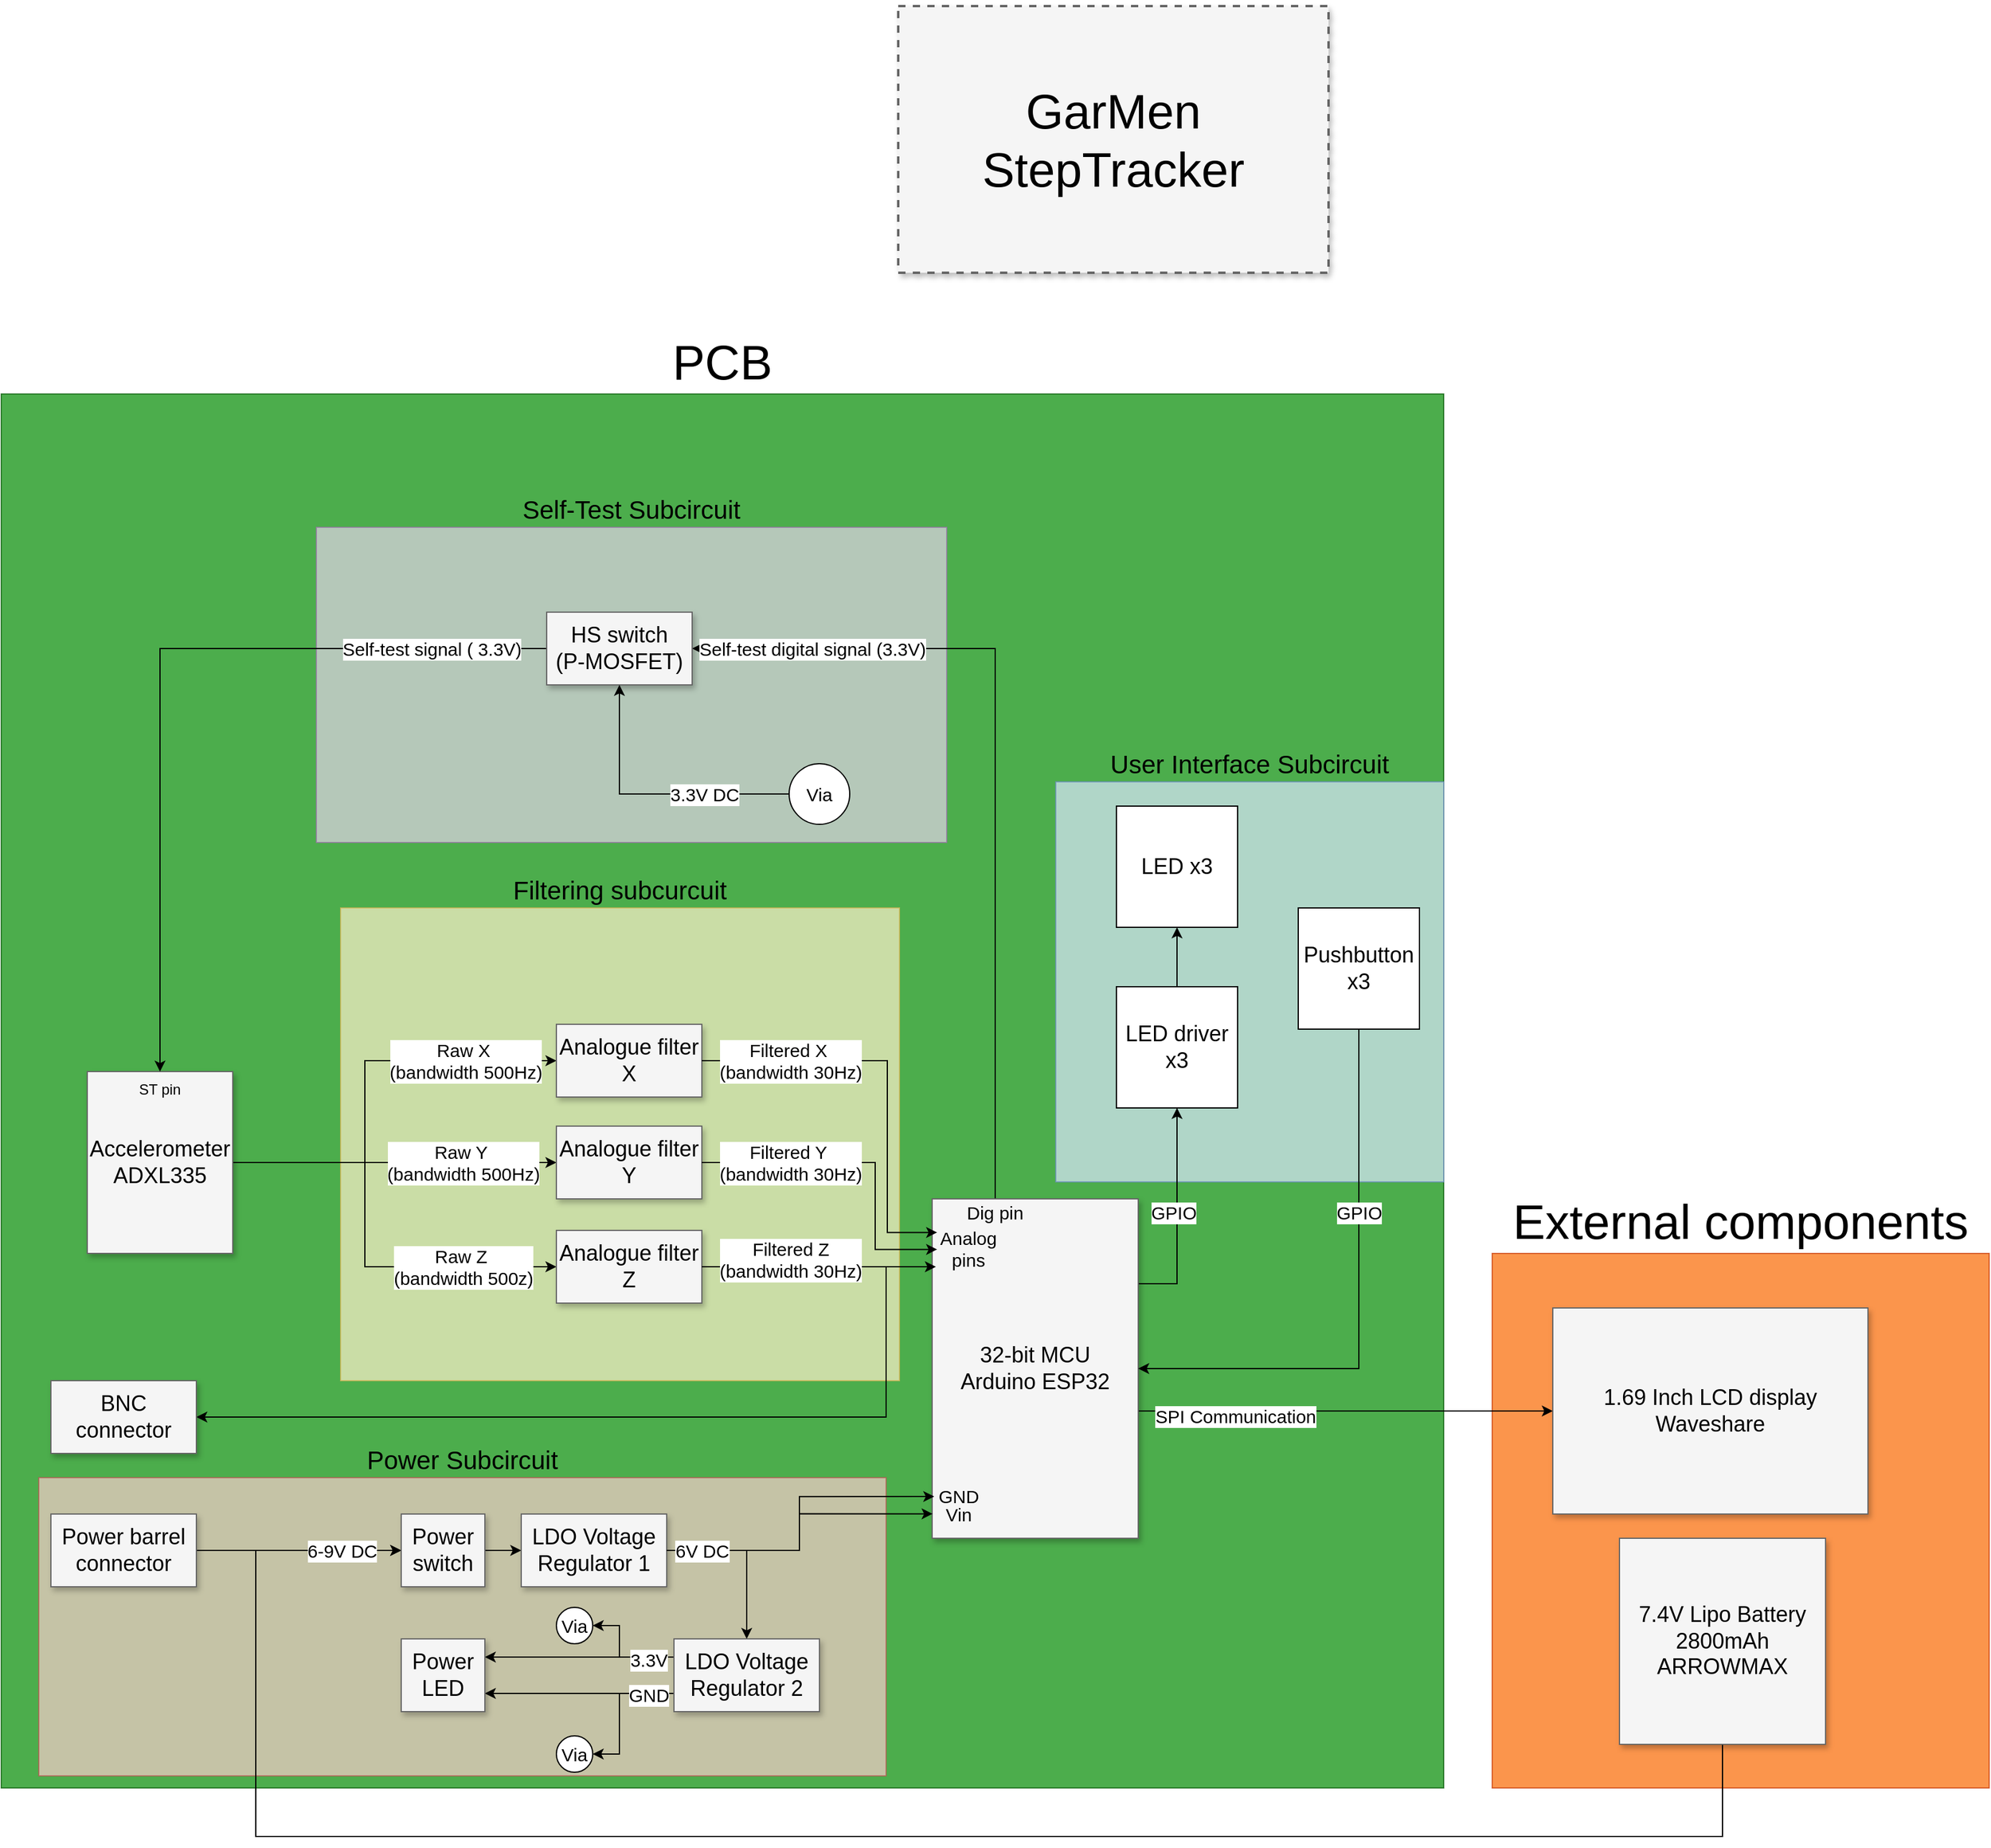 <mxfile version="26.1.0">
  <diagram name="Page-1" id="90a13364-a465-7bf4-72fc-28e22215d7a0">
    <mxGraphModel dx="1026" dy="2445.5" grid="1" gridSize="10" guides="1" tooltips="1" connect="1" arrows="1" fold="1" page="1" pageScale="1.5" pageWidth="1654" pageHeight="1169" background="none" math="0" shadow="0">
      <root>
        <mxCell id="0" style=";html=1;" />
        <mxCell id="1" style=";html=1;" parent="0" />
        <mxCell id="W3gF5fgbdOcZ_mwXXCGC-105" value="&lt;font style=&quot;font-size: 40px;&quot;&gt;External components&lt;/font&gt;" style="rounded=0;whiteSpace=wrap;html=1;opacity=70;fillColor=#fa6800;fontColor=#000000;strokeColor=#C73500;labelPosition=center;verticalLabelPosition=top;align=center;verticalAlign=bottom;" parent="1" vertex="1">
          <mxGeometry x="1600" y="939" width="410" height="441" as="geometry" />
        </mxCell>
        <mxCell id="W3gF5fgbdOcZ_mwXXCGC-28" value="&lt;span&gt;PCB&lt;/span&gt;" style="rounded=0;whiteSpace=wrap;html=1;fillColor=#008a00;strokeColor=#005700;opacity=70;labelPosition=center;verticalLabelPosition=top;align=center;verticalAlign=bottom;fontSize=40;fontColor=light-dark(#000000, #121212);" parent="1" vertex="1">
          <mxGeometry x="370" y="230" width="1190" height="1150" as="geometry" />
        </mxCell>
        <mxCell id="W3gF5fgbdOcZ_mwXXCGC-97" value="User Interface Subcircuit" style="rounded=0;whiteSpace=wrap;html=1;fillColor=#dae8fc;strokeColor=#6c8ebf;opacity=70;fontSize=21;labelPosition=center;verticalLabelPosition=top;align=center;verticalAlign=bottom;" parent="1" vertex="1">
          <mxGeometry x="1240" y="550" width="320" height="330" as="geometry" />
        </mxCell>
        <mxCell id="W3gF5fgbdOcZ_mwXXCGC-66" value="&lt;font style=&quot;font-size: 21px;&quot;&gt;Power Subcircuit&lt;/font&gt;" style="rounded=0;whiteSpace=wrap;html=1;opacity=70;fillColor=#f8cecc;strokeColor=#b85450;labelPosition=center;verticalLabelPosition=top;align=center;verticalAlign=bottom;" parent="1" vertex="1">
          <mxGeometry x="401" y="1124" width="699" height="246" as="geometry" />
        </mxCell>
        <mxCell id="W3gF5fgbdOcZ_mwXXCGC-38" value="&lt;font style=&quot;font-size: 21px;&quot;&gt;Self-Test Subcircuit&lt;/font&gt;" style="rounded=0;whiteSpace=wrap;html=1;opacity=70;fillColor=#e1d5e7;strokeColor=#9673a6;labelPosition=center;verticalLabelPosition=top;align=center;verticalAlign=bottom;" parent="1" vertex="1">
          <mxGeometry x="630" y="340" width="520" height="260" as="geometry" />
        </mxCell>
        <mxCell id="W3gF5fgbdOcZ_mwXXCGC-27" value="&lt;font style=&quot;font-size: 21px;&quot;&gt;Filtering subcurcuit&lt;/font&gt;" style="rounded=0;whiteSpace=wrap;html=1;fillColor=#fff2cc;opacity=70;strokeColor=#d6b656;labelPosition=center;verticalLabelPosition=top;align=center;verticalAlign=bottom;" parent="1" vertex="1">
          <mxGeometry x="650" y="654" width="461" height="390" as="geometry" />
        </mxCell>
        <mxCell id="3a17f1ce550125da-1" value="GarMen StepTracker" style="whiteSpace=wrap;html=1;shadow=1;fontSize=40;fillColor=#f5f5f5;strokeColor=#666666;strokeWidth=2;dashed=1;" parent="1" vertex="1">
          <mxGeometry x="1110" y="-90" width="355" height="220" as="geometry" />
        </mxCell>
        <mxCell id="W3gF5fgbdOcZ_mwXXCGC-30" style="edgeStyle=orthogonalEdgeStyle;rounded=0;orthogonalLoop=1;jettySize=auto;html=1;entryX=1;entryY=0.5;entryDx=0;entryDy=0;" parent="1" source="3a17f1ce550125da-2" target="W3gF5fgbdOcZ_mwXXCGC-98" edge="1">
          <mxGeometry relative="1" as="geometry">
            <Array as="points">
              <mxPoint x="1190" y="440" />
            </Array>
          </mxGeometry>
        </mxCell>
        <mxCell id="W3gF5fgbdOcZ_mwXXCGC-31" value="Self-test digital signal (3.3V)" style="edgeLabel;html=1;align=center;verticalAlign=middle;resizable=0;points=[];fontSize=15;" parent="W3gF5fgbdOcZ_mwXXCGC-30" vertex="1" connectable="0">
          <mxGeometry x="0.737" y="-1" relative="1" as="geometry">
            <mxPoint x="6" y="1" as="offset" />
          </mxGeometry>
        </mxCell>
        <mxCell id="W3gF5fgbdOcZ_mwXXCGC-71" style="edgeStyle=orthogonalEdgeStyle;rounded=0;orthogonalLoop=1;jettySize=auto;html=1;entryX=0;entryY=0.5;entryDx=0;entryDy=0;" parent="1" source="3a17f1ce550125da-2" target="W3gF5fgbdOcZ_mwXXCGC-69" edge="1">
          <mxGeometry relative="1" as="geometry">
            <Array as="points">
              <mxPoint x="1500" y="1069" />
              <mxPoint x="1500" y="1069" />
            </Array>
          </mxGeometry>
        </mxCell>
        <mxCell id="W3gF5fgbdOcZ_mwXXCGC-72" value="&lt;font style=&quot;font-size: 15px;&quot;&gt;SPI Communication&lt;/font&gt;" style="edgeLabel;html=1;align=center;verticalAlign=middle;resizable=0;points=[];" parent="W3gF5fgbdOcZ_mwXXCGC-71" vertex="1" connectable="0">
          <mxGeometry x="-0.013" relative="1" as="geometry">
            <mxPoint x="-89" y="4" as="offset" />
          </mxGeometry>
        </mxCell>
        <mxCell id="W3gF5fgbdOcZ_mwXXCGC-93" style="edgeStyle=orthogonalEdgeStyle;rounded=0;orthogonalLoop=1;jettySize=auto;html=1;exitX=1;exitY=0.25;exitDx=0;exitDy=0;entryX=0.5;entryY=1;entryDx=0;entryDy=0;" parent="1" source="3a17f1ce550125da-2" target="W3gF5fgbdOcZ_mwXXCGC-89" edge="1">
          <mxGeometry relative="1" as="geometry" />
        </mxCell>
        <mxCell id="W3gF5fgbdOcZ_mwXXCGC-95" value="&lt;font style=&quot;font-size: 15px;&quot;&gt;GPIO&lt;/font&gt;" style="edgeLabel;html=1;align=center;verticalAlign=middle;resizable=0;points=[];" parent="W3gF5fgbdOcZ_mwXXCGC-93" vertex="1" connectable="0">
          <mxGeometry x="0.041" y="3" relative="1" as="geometry">
            <mxPoint y="1" as="offset" />
          </mxGeometry>
        </mxCell>
        <mxCell id="3a17f1ce550125da-2" value="32-bit MCU&lt;div&gt;Arduino ESP32&lt;/div&gt;" style="whiteSpace=wrap;html=1;shadow=1;fontSize=18;fillColor=#f5f5f5;strokeColor=#666666;" parent="1" vertex="1">
          <mxGeometry x="1138" y="894" width="170" height="280" as="geometry" />
        </mxCell>
        <mxCell id="W3gF5fgbdOcZ_mwXXCGC-4" style="edgeStyle=orthogonalEdgeStyle;rounded=0;orthogonalLoop=1;jettySize=auto;html=1;entryX=0;entryY=0.5;entryDx=0;entryDy=0;" parent="1" source="3a17f1ce550125da-8" target="W3gF5fgbdOcZ_mwXXCGC-1" edge="1">
          <mxGeometry relative="1" as="geometry">
            <Array as="points">
              <mxPoint x="670" y="864" />
              <mxPoint x="670" y="780" />
            </Array>
          </mxGeometry>
        </mxCell>
        <mxCell id="W3gF5fgbdOcZ_mwXXCGC-7" value="Raw X&amp;nbsp;&lt;div&gt;(bandwidth 500Hz)&lt;/div&gt;" style="edgeLabel;html=1;align=center;verticalAlign=middle;resizable=0;points=[];fontSize=15;" parent="W3gF5fgbdOcZ_mwXXCGC-4" vertex="1" connectable="0">
          <mxGeometry x="0.675" y="3" relative="1" as="geometry">
            <mxPoint x="-18" y="3" as="offset" />
          </mxGeometry>
        </mxCell>
        <mxCell id="W3gF5fgbdOcZ_mwXXCGC-5" style="edgeStyle=orthogonalEdgeStyle;rounded=0;orthogonalLoop=1;jettySize=auto;html=1;entryX=0;entryY=0.5;entryDx=0;entryDy=0;" parent="1" source="3a17f1ce550125da-8" target="W3gF5fgbdOcZ_mwXXCGC-2" edge="1">
          <mxGeometry relative="1" as="geometry" />
        </mxCell>
        <mxCell id="W3gF5fgbdOcZ_mwXXCGC-6" style="edgeStyle=orthogonalEdgeStyle;rounded=0;orthogonalLoop=1;jettySize=auto;html=1;exitX=1;exitY=0.5;exitDx=0;exitDy=0;entryX=0;entryY=0.5;entryDx=0;entryDy=0;" parent="1" source="3a17f1ce550125da-8" target="W3gF5fgbdOcZ_mwXXCGC-3" edge="1">
          <mxGeometry relative="1" as="geometry">
            <Array as="points">
              <mxPoint x="670" y="864" />
              <mxPoint x="670" y="950" />
            </Array>
          </mxGeometry>
        </mxCell>
        <mxCell id="3a17f1ce550125da-8" value="&lt;div&gt;Accelerometer&lt;/div&gt;ADXL335" style="whiteSpace=wrap;html=1;shadow=1;fontSize=18;fillColor=#f5f5f5;strokeColor=#666666;" parent="1" vertex="1">
          <mxGeometry x="441" y="789" width="120" height="150" as="geometry" />
        </mxCell>
        <mxCell id="W3gF5fgbdOcZ_mwXXCGC-1" value="Analogue filter&lt;div&gt;X&lt;/div&gt;" style="whiteSpace=wrap;html=1;shadow=1;fontSize=18;fillColor=#f5f5f5;strokeColor=#666666;" parent="1" vertex="1">
          <mxGeometry x="828" y="750" width="120" height="60" as="geometry" />
        </mxCell>
        <mxCell id="W3gF5fgbdOcZ_mwXXCGC-2" value="Analogue filter&lt;div&gt;Y&lt;/div&gt;" style="whiteSpace=wrap;html=1;shadow=1;fontSize=18;fillColor=#f5f5f5;strokeColor=#666666;" parent="1" vertex="1">
          <mxGeometry x="828" y="834" width="120" height="60" as="geometry" />
        </mxCell>
        <mxCell id="W3gF5fgbdOcZ_mwXXCGC-43" style="edgeStyle=orthogonalEdgeStyle;rounded=0;orthogonalLoop=1;jettySize=auto;html=1;exitX=1;exitY=0.5;exitDx=0;exitDy=0;entryX=1;entryY=0.5;entryDx=0;entryDy=0;" parent="1" source="W3gF5fgbdOcZ_mwXXCGC-3" target="W3gF5fgbdOcZ_mwXXCGC-10" edge="1">
          <mxGeometry relative="1" as="geometry">
            <Array as="points">
              <mxPoint x="1100" y="950" />
              <mxPoint x="1100" y="1074" />
            </Array>
          </mxGeometry>
        </mxCell>
        <mxCell id="W3gF5fgbdOcZ_mwXXCGC-3" value="Analogue filter&lt;div&gt;Z&lt;/div&gt;" style="whiteSpace=wrap;html=1;shadow=1;fontSize=18;fillColor=#f5f5f5;strokeColor=#666666;" parent="1" vertex="1">
          <mxGeometry x="828" y="920" width="120" height="60" as="geometry" />
        </mxCell>
        <mxCell id="W3gF5fgbdOcZ_mwXXCGC-8" value="Raw Y&amp;nbsp;&lt;div&gt;(bandwidth 500Hz)&lt;/div&gt;" style="edgeLabel;html=1;align=center;verticalAlign=middle;resizable=0;points=[];fontSize=15;" parent="1" vertex="1" connectable="0">
          <mxGeometry x="751.0" y="864" as="geometry" />
        </mxCell>
        <mxCell id="W3gF5fgbdOcZ_mwXXCGC-9" value="Raw Z&amp;nbsp;&lt;div&gt;(bandwidth 500z)&lt;/div&gt;" style="edgeLabel;html=1;align=center;verticalAlign=middle;resizable=0;points=[];rotation=0;fontSize=15;" parent="1" vertex="1" connectable="0">
          <mxGeometry x="751.0" y="950" as="geometry" />
        </mxCell>
        <mxCell id="W3gF5fgbdOcZ_mwXXCGC-10" value="BNC connector" style="whiteSpace=wrap;html=1;shadow=1;fontSize=18;fillColor=#f5f5f5;strokeColor=#666666;" parent="1" vertex="1">
          <mxGeometry x="411" y="1044" width="120" height="60" as="geometry" />
        </mxCell>
        <mxCell id="W3gF5fgbdOcZ_mwXXCGC-12" style="edgeStyle=orthogonalEdgeStyle;rounded=0;orthogonalLoop=1;jettySize=auto;html=1;entryX=0.024;entryY=0.149;entryDx=0;entryDy=0;entryPerimeter=0;" parent="1" source="W3gF5fgbdOcZ_mwXXCGC-2" target="3a17f1ce550125da-2" edge="1">
          <mxGeometry relative="1" as="geometry">
            <Array as="points">
              <mxPoint x="1091" y="864" />
              <mxPoint x="1091" y="936" />
            </Array>
          </mxGeometry>
        </mxCell>
        <mxCell id="W3gF5fgbdOcZ_mwXXCGC-13" style="edgeStyle=orthogonalEdgeStyle;rounded=0;orthogonalLoop=1;jettySize=auto;html=1;entryX=0.018;entryY=0.2;entryDx=0;entryDy=0;entryPerimeter=0;" parent="1" source="W3gF5fgbdOcZ_mwXXCGC-3" target="3a17f1ce550125da-2" edge="1">
          <mxGeometry relative="1" as="geometry" />
        </mxCell>
        <mxCell id="W3gF5fgbdOcZ_mwXXCGC-17" style="edgeStyle=orthogonalEdgeStyle;rounded=0;orthogonalLoop=1;jettySize=auto;html=1;entryX=0.024;entryY=0.099;entryDx=0;entryDy=0;entryPerimeter=0;" parent="1" source="W3gF5fgbdOcZ_mwXXCGC-1" target="3a17f1ce550125da-2" edge="1">
          <mxGeometry relative="1" as="geometry">
            <Array as="points">
              <mxPoint x="1101" y="780" />
              <mxPoint x="1101" y="922" />
            </Array>
          </mxGeometry>
        </mxCell>
        <mxCell id="W3gF5fgbdOcZ_mwXXCGC-21" value="Filtered X&amp;nbsp;&lt;div&gt;(bandwidth 30Hz)&lt;/div&gt;" style="edgeLabel;html=1;align=center;verticalAlign=middle;resizable=0;points=[];fontSize=15;" parent="1" vertex="1" connectable="0">
          <mxGeometry x="1020.998" y="780.0" as="geometry" />
        </mxCell>
        <mxCell id="W3gF5fgbdOcZ_mwXXCGC-22" value="Filtered Y&amp;nbsp;&lt;div&gt;(bandwidth 30Hz)&lt;/div&gt;" style="edgeLabel;html=1;align=center;verticalAlign=middle;resizable=0;points=[];fontSize=15;" parent="1" vertex="1" connectable="0">
          <mxGeometry x="1020.998" y="864.0" as="geometry" />
        </mxCell>
        <mxCell id="W3gF5fgbdOcZ_mwXXCGC-23" value="Filtered Z&lt;div&gt;&lt;div&gt;(bandwidth 30Hz)&lt;/div&gt;&lt;/div&gt;" style="edgeLabel;html=1;align=center;verticalAlign=middle;resizable=0;points=[];fontSize=15;" parent="1" vertex="1" connectable="0">
          <mxGeometry x="1020.998" y="944.0" as="geometry" />
        </mxCell>
        <mxCell id="W3gF5fgbdOcZ_mwXXCGC-32" style="edgeStyle=orthogonalEdgeStyle;rounded=0;orthogonalLoop=1;jettySize=auto;html=1;entryX=0.5;entryY=0;entryDx=0;entryDy=0;exitX=0;exitY=0.5;exitDx=0;exitDy=0;" parent="1" source="W3gF5fgbdOcZ_mwXXCGC-98" target="3a17f1ce550125da-8" edge="1">
          <mxGeometry relative="1" as="geometry" />
        </mxCell>
        <mxCell id="W3gF5fgbdOcZ_mwXXCGC-33" value="&lt;font style=&quot;font-size: 15px;&quot;&gt;Self-test signal ( 3.3V)&lt;/font&gt;" style="edgeLabel;html=1;align=center;verticalAlign=middle;resizable=0;points=[];fontSize=13;" parent="W3gF5fgbdOcZ_mwXXCGC-32" vertex="1" connectable="0">
          <mxGeometry x="-0.771" y="-1" relative="1" as="geometry">
            <mxPoint x="-19" y="1" as="offset" />
          </mxGeometry>
        </mxCell>
        <mxCell id="W3gF5fgbdOcZ_mwXXCGC-34" value="ST pin" style="text;html=1;align=center;verticalAlign=middle;whiteSpace=wrap;rounded=0;" parent="1" vertex="1">
          <mxGeometry x="471" y="789" width="60" height="30" as="geometry" />
        </mxCell>
        <mxCell id="W3gF5fgbdOcZ_mwXXCGC-35" value="&lt;font style=&quot;font-size: 15px;&quot;&gt;Dig pin&lt;/font&gt;" style="text;html=1;align=center;verticalAlign=middle;whiteSpace=wrap;rounded=0;" parent="1" vertex="1">
          <mxGeometry x="1160" y="890" width="60" height="30" as="geometry" />
        </mxCell>
        <mxCell id="W3gF5fgbdOcZ_mwXXCGC-36" value="&lt;font style=&quot;font-size: 15px;&quot;&gt;Analog pins&lt;/font&gt;" style="text;html=1;align=center;verticalAlign=middle;whiteSpace=wrap;rounded=0;" parent="1" vertex="1">
          <mxGeometry x="1138" y="920" width="60" height="30" as="geometry" />
        </mxCell>
        <mxCell id="W3gF5fgbdOcZ_mwXXCGC-50" style="edgeStyle=orthogonalEdgeStyle;rounded=0;orthogonalLoop=1;jettySize=auto;html=1;entryX=0;entryY=0.5;entryDx=0;entryDy=0;" parent="1" source="W3gF5fgbdOcZ_mwXXCGC-42" target="W3gF5fgbdOcZ_mwXXCGC-46" edge="1">
          <mxGeometry relative="1" as="geometry">
            <Array as="points">
              <mxPoint x="1790" y="1420" />
              <mxPoint x="580" y="1420" />
              <mxPoint x="580" y="1184" />
            </Array>
          </mxGeometry>
        </mxCell>
        <mxCell id="W3gF5fgbdOcZ_mwXXCGC-42" value="7.4V Lipo Battery&lt;div&gt;2800mAh&lt;br&gt;&lt;div&gt;ARROWMAX&lt;/div&gt;&lt;/div&gt;" style="whiteSpace=wrap;html=1;shadow=1;fontSize=18;fillColor=#f5f5f5;strokeColor=#666666;" parent="1" vertex="1">
          <mxGeometry x="1705" y="1174" width="170" height="170" as="geometry" />
        </mxCell>
        <mxCell id="W3gF5fgbdOcZ_mwXXCGC-48" style="edgeStyle=orthogonalEdgeStyle;rounded=0;orthogonalLoop=1;jettySize=auto;html=1;entryX=0;entryY=0.5;entryDx=0;entryDy=0;" parent="1" source="W3gF5fgbdOcZ_mwXXCGC-45" target="W3gF5fgbdOcZ_mwXXCGC-46" edge="1">
          <mxGeometry relative="1" as="geometry" />
        </mxCell>
        <mxCell id="W3gF5fgbdOcZ_mwXXCGC-51" value="&lt;font&gt;6-9V DC&lt;/font&gt;" style="edgeLabel;html=1;align=center;verticalAlign=middle;resizable=0;points=[];fontSize=15;" parent="W3gF5fgbdOcZ_mwXXCGC-48" vertex="1" connectable="0">
          <mxGeometry x="0.354" y="-1" relative="1" as="geometry">
            <mxPoint x="5" y="-1" as="offset" />
          </mxGeometry>
        </mxCell>
        <mxCell id="W3gF5fgbdOcZ_mwXXCGC-45" value="Power barrel connector" style="whiteSpace=wrap;html=1;shadow=1;fontSize=18;fillColor=#f5f5f5;strokeColor=#666666;" parent="1" vertex="1">
          <mxGeometry x="411" y="1154" width="120" height="60" as="geometry" />
        </mxCell>
        <mxCell id="W3gF5fgbdOcZ_mwXXCGC-52" style="edgeStyle=orthogonalEdgeStyle;rounded=0;orthogonalLoop=1;jettySize=auto;html=1;exitX=1;exitY=0.5;exitDx=0;exitDy=0;entryX=0;entryY=0.5;entryDx=0;entryDy=0;" parent="1" source="W3gF5fgbdOcZ_mwXXCGC-46" target="W3gF5fgbdOcZ_mwXXCGC-47" edge="1">
          <mxGeometry relative="1" as="geometry" />
        </mxCell>
        <mxCell id="W3gF5fgbdOcZ_mwXXCGC-46" value="Power switch" style="whiteSpace=wrap;html=1;shadow=1;fontSize=18;fillColor=#f5f5f5;strokeColor=#666666;" parent="1" vertex="1">
          <mxGeometry x="700" y="1154" width="69" height="60" as="geometry" />
        </mxCell>
        <mxCell id="W3gF5fgbdOcZ_mwXXCGC-56" style="edgeStyle=orthogonalEdgeStyle;rounded=0;orthogonalLoop=1;jettySize=auto;html=1;entryX=0.5;entryY=0;entryDx=0;entryDy=0;" parent="1" source="W3gF5fgbdOcZ_mwXXCGC-47" target="W3gF5fgbdOcZ_mwXXCGC-54" edge="1">
          <mxGeometry relative="1" as="geometry">
            <Array as="points">
              <mxPoint x="985" y="1184" />
            </Array>
          </mxGeometry>
        </mxCell>
        <mxCell id="W3gF5fgbdOcZ_mwXXCGC-47" value="LDO Voltage Regulator 1" style="whiteSpace=wrap;html=1;shadow=1;fontSize=18;fillColor=#f5f5f5;strokeColor=#666666;" parent="1" vertex="1">
          <mxGeometry x="799" y="1154" width="120" height="60" as="geometry" />
        </mxCell>
        <mxCell id="W3gF5fgbdOcZ_mwXXCGC-63" style="edgeStyle=orthogonalEdgeStyle;rounded=0;orthogonalLoop=1;jettySize=auto;html=1;exitX=0;exitY=0.75;exitDx=0;exitDy=0;entryX=1;entryY=0.5;entryDx=0;entryDy=0;" parent="1" source="W3gF5fgbdOcZ_mwXXCGC-54" target="W3gF5fgbdOcZ_mwXXCGC-62" edge="1">
          <mxGeometry relative="1" as="geometry">
            <Array as="points">
              <mxPoint x="880" y="1302" />
              <mxPoint x="880" y="1352" />
            </Array>
          </mxGeometry>
        </mxCell>
        <mxCell id="W3gF5fgbdOcZ_mwXXCGC-85" style="edgeStyle=orthogonalEdgeStyle;rounded=0;orthogonalLoop=1;jettySize=auto;html=1;exitX=0;exitY=0.75;exitDx=0;exitDy=0;entryX=1;entryY=0.75;entryDx=0;entryDy=0;" parent="1" source="W3gF5fgbdOcZ_mwXXCGC-54" target="W3gF5fgbdOcZ_mwXXCGC-79" edge="1">
          <mxGeometry relative="1" as="geometry" />
        </mxCell>
        <mxCell id="W3gF5fgbdOcZ_mwXXCGC-86" style="edgeStyle=orthogonalEdgeStyle;rounded=0;orthogonalLoop=1;jettySize=auto;html=1;exitX=0;exitY=0.25;exitDx=0;exitDy=0;entryX=1;entryY=0.25;entryDx=0;entryDy=0;" parent="1" source="W3gF5fgbdOcZ_mwXXCGC-54" target="W3gF5fgbdOcZ_mwXXCGC-79" edge="1">
          <mxGeometry relative="1" as="geometry" />
        </mxCell>
        <mxCell id="W3gF5fgbdOcZ_mwXXCGC-87" style="edgeStyle=orthogonalEdgeStyle;rounded=0;orthogonalLoop=1;jettySize=auto;html=1;exitX=0;exitY=0.25;exitDx=0;exitDy=0;entryX=1;entryY=0.5;entryDx=0;entryDy=0;" parent="1" source="W3gF5fgbdOcZ_mwXXCGC-54" target="W3gF5fgbdOcZ_mwXXCGC-57" edge="1">
          <mxGeometry relative="1" as="geometry">
            <Array as="points">
              <mxPoint x="880" y="1272" />
              <mxPoint x="880" y="1246" />
            </Array>
          </mxGeometry>
        </mxCell>
        <mxCell id="W3gF5fgbdOcZ_mwXXCGC-54" value="LDO Voltage Regulator 2" style="whiteSpace=wrap;html=1;shadow=1;fontSize=18;fillColor=#f5f5f5;strokeColor=#666666;" parent="1" vertex="1">
          <mxGeometry x="925" y="1257" width="120" height="60" as="geometry" />
        </mxCell>
        <mxCell id="W3gF5fgbdOcZ_mwXXCGC-62" value="&lt;font&gt;Via&lt;/font&gt;" style="ellipse;whiteSpace=wrap;html=1;aspect=fixed;fontSize=15;" parent="1" vertex="1">
          <mxGeometry x="828" y="1337" width="30" height="30" as="geometry" />
        </mxCell>
        <mxCell id="W3gF5fgbdOcZ_mwXXCGC-65" value="Vin" style="text;html=1;align=center;verticalAlign=middle;whiteSpace=wrap;rounded=0;fontSize=15;" parent="1" vertex="1">
          <mxGeometry x="1130" y="1139" width="60" height="30" as="geometry" />
        </mxCell>
        <mxCell id="W3gF5fgbdOcZ_mwXXCGC-67" style="edgeStyle=orthogonalEdgeStyle;rounded=0;orthogonalLoop=1;jettySize=auto;html=1;entryX=0.002;entryY=0.928;entryDx=0;entryDy=0;entryPerimeter=0;" parent="1" source="W3gF5fgbdOcZ_mwXXCGC-47" target="3a17f1ce550125da-2" edge="1">
          <mxGeometry relative="1" as="geometry" />
        </mxCell>
        <mxCell id="W3gF5fgbdOcZ_mwXXCGC-69" value="1.69 Inch LCD display&lt;div&gt;Waveshare&lt;/div&gt;" style="whiteSpace=wrap;html=1;shadow=1;fontSize=18;fillColor=#f5f5f5;strokeColor=#666666;" parent="1" vertex="1">
          <mxGeometry x="1650" y="984" width="260" height="170" as="geometry" />
        </mxCell>
        <mxCell id="W3gF5fgbdOcZ_mwXXCGC-73" style="edgeStyle=orthogonalEdgeStyle;rounded=0;orthogonalLoop=1;jettySize=auto;html=1;entryX=0.01;entryY=0.877;entryDx=0;entryDy=0;entryPerimeter=0;" parent="1" source="W3gF5fgbdOcZ_mwXXCGC-47" target="3a17f1ce550125da-2" edge="1">
          <mxGeometry relative="1" as="geometry" />
        </mxCell>
        <mxCell id="W3gF5fgbdOcZ_mwXXCGC-74" value="GND" style="text;html=1;align=center;verticalAlign=middle;whiteSpace=wrap;rounded=0;fontSize=15;" parent="1" vertex="1">
          <mxGeometry x="1130" y="1124" width="60" height="30" as="geometry" />
        </mxCell>
        <mxCell id="W3gF5fgbdOcZ_mwXXCGC-76" value="&lt;font style=&quot;font-size: 15px;&quot;&gt;6V DC&lt;/font&gt;" style="edgeLabel;html=1;align=center;verticalAlign=middle;resizable=0;points=[];" parent="1" vertex="1" connectable="0">
          <mxGeometry x="948" y="1184.029" as="geometry" />
        </mxCell>
        <mxCell id="W3gF5fgbdOcZ_mwXXCGC-79" value="Power LED" style="whiteSpace=wrap;html=1;shadow=1;fontSize=18;fillColor=#f5f5f5;strokeColor=#666666;" parent="1" vertex="1">
          <mxGeometry x="700" y="1257" width="69" height="60" as="geometry" />
        </mxCell>
        <mxCell id="W3gF5fgbdOcZ_mwXXCGC-81" value="&lt;font style=&quot;font-size: 15px;&quot;&gt;3.3V&lt;/font&gt;" style="edgeLabel;html=1;align=center;verticalAlign=middle;resizable=0;points=[];" parent="1" vertex="1" connectable="0">
          <mxGeometry x="903.997" y="1274.0" as="geometry" />
        </mxCell>
        <mxCell id="W3gF5fgbdOcZ_mwXXCGC-57" value="&lt;font style=&quot;font-size: 15px;&quot;&gt;Via&lt;/font&gt;" style="ellipse;whiteSpace=wrap;html=1;aspect=fixed;" parent="1" vertex="1">
          <mxGeometry x="828" y="1231" width="30" height="30" as="geometry" />
        </mxCell>
        <mxCell id="W3gF5fgbdOcZ_mwXXCGC-88" value="&lt;font style=&quot;font-size: 15px;&quot;&gt;GND&lt;/font&gt;" style="edgeLabel;html=1;align=center;verticalAlign=middle;resizable=0;points=[];" parent="1" vertex="1" connectable="0">
          <mxGeometry x="904" y="1302.308" as="geometry" />
        </mxCell>
        <mxCell id="W3gF5fgbdOcZ_mwXXCGC-92" style="edgeStyle=orthogonalEdgeStyle;rounded=0;orthogonalLoop=1;jettySize=auto;html=1;" parent="1" source="W3gF5fgbdOcZ_mwXXCGC-89" target="W3gF5fgbdOcZ_mwXXCGC-90" edge="1">
          <mxGeometry relative="1" as="geometry" />
        </mxCell>
        <mxCell id="W3gF5fgbdOcZ_mwXXCGC-89" value="LED driver x3" style="rounded=0;whiteSpace=wrap;html=1;fontSize=18;" parent="1" vertex="1">
          <mxGeometry x="1290" y="719" width="100" height="100" as="geometry" />
        </mxCell>
        <mxCell id="W3gF5fgbdOcZ_mwXXCGC-90" value="LED x3" style="rounded=0;whiteSpace=wrap;html=1;fontSize=18;" parent="1" vertex="1">
          <mxGeometry x="1290" y="570" width="100" height="100" as="geometry" />
        </mxCell>
        <mxCell id="W3gF5fgbdOcZ_mwXXCGC-94" style="edgeStyle=orthogonalEdgeStyle;rounded=0;orthogonalLoop=1;jettySize=auto;html=1;exitX=0.5;exitY=1;exitDx=0;exitDy=0;entryX=1;entryY=0.5;entryDx=0;entryDy=0;" parent="1" source="W3gF5fgbdOcZ_mwXXCGC-91" target="3a17f1ce550125da-2" edge="1">
          <mxGeometry relative="1" as="geometry" />
        </mxCell>
        <mxCell id="W3gF5fgbdOcZ_mwXXCGC-91" value="Pushbutton x3" style="rounded=0;whiteSpace=wrap;html=1;fontSize=18;" parent="1" vertex="1">
          <mxGeometry x="1440" y="654" width="100" height="100" as="geometry" />
        </mxCell>
        <mxCell id="W3gF5fgbdOcZ_mwXXCGC-96" value="&lt;font style=&quot;font-size: 15px;&quot;&gt;GPIO&lt;/font&gt;" style="edgeLabel;html=1;align=center;verticalAlign=middle;resizable=0;points=[];" parent="1" vertex="1" connectable="0">
          <mxGeometry x="1490.0" y="905.003" as="geometry" />
        </mxCell>
        <mxCell id="W3gF5fgbdOcZ_mwXXCGC-98" value="HS switch&lt;div&gt;(P-MOSFET)&lt;/div&gt;" style="whiteSpace=wrap;html=1;shadow=1;fontSize=18;fillColor=#f5f5f5;strokeColor=#666666;" parent="1" vertex="1">
          <mxGeometry x="820" y="410" width="120" height="60" as="geometry" />
        </mxCell>
        <mxCell id="W3gF5fgbdOcZ_mwXXCGC-104" value="&lt;font style=&quot;font-size: 15px;&quot;&gt;3.3V DC&lt;/font&gt;" style="edgeStyle=orthogonalEdgeStyle;rounded=0;orthogonalLoop=1;jettySize=auto;html=1;entryX=0.5;entryY=1;entryDx=0;entryDy=0;" parent="1" source="W3gF5fgbdOcZ_mwXXCGC-103" target="W3gF5fgbdOcZ_mwXXCGC-98" edge="1">
          <mxGeometry x="-0.391" relative="1" as="geometry">
            <mxPoint as="offset" />
          </mxGeometry>
        </mxCell>
        <mxCell id="W3gF5fgbdOcZ_mwXXCGC-103" value="&lt;font style=&quot;font-size: 15px;&quot;&gt;Via&lt;/font&gt;" style="ellipse;whiteSpace=wrap;html=1;aspect=fixed;" parent="1" vertex="1">
          <mxGeometry x="1020" y="535" width="50" height="50" as="geometry" />
        </mxCell>
      </root>
    </mxGraphModel>
  </diagram>
</mxfile>
